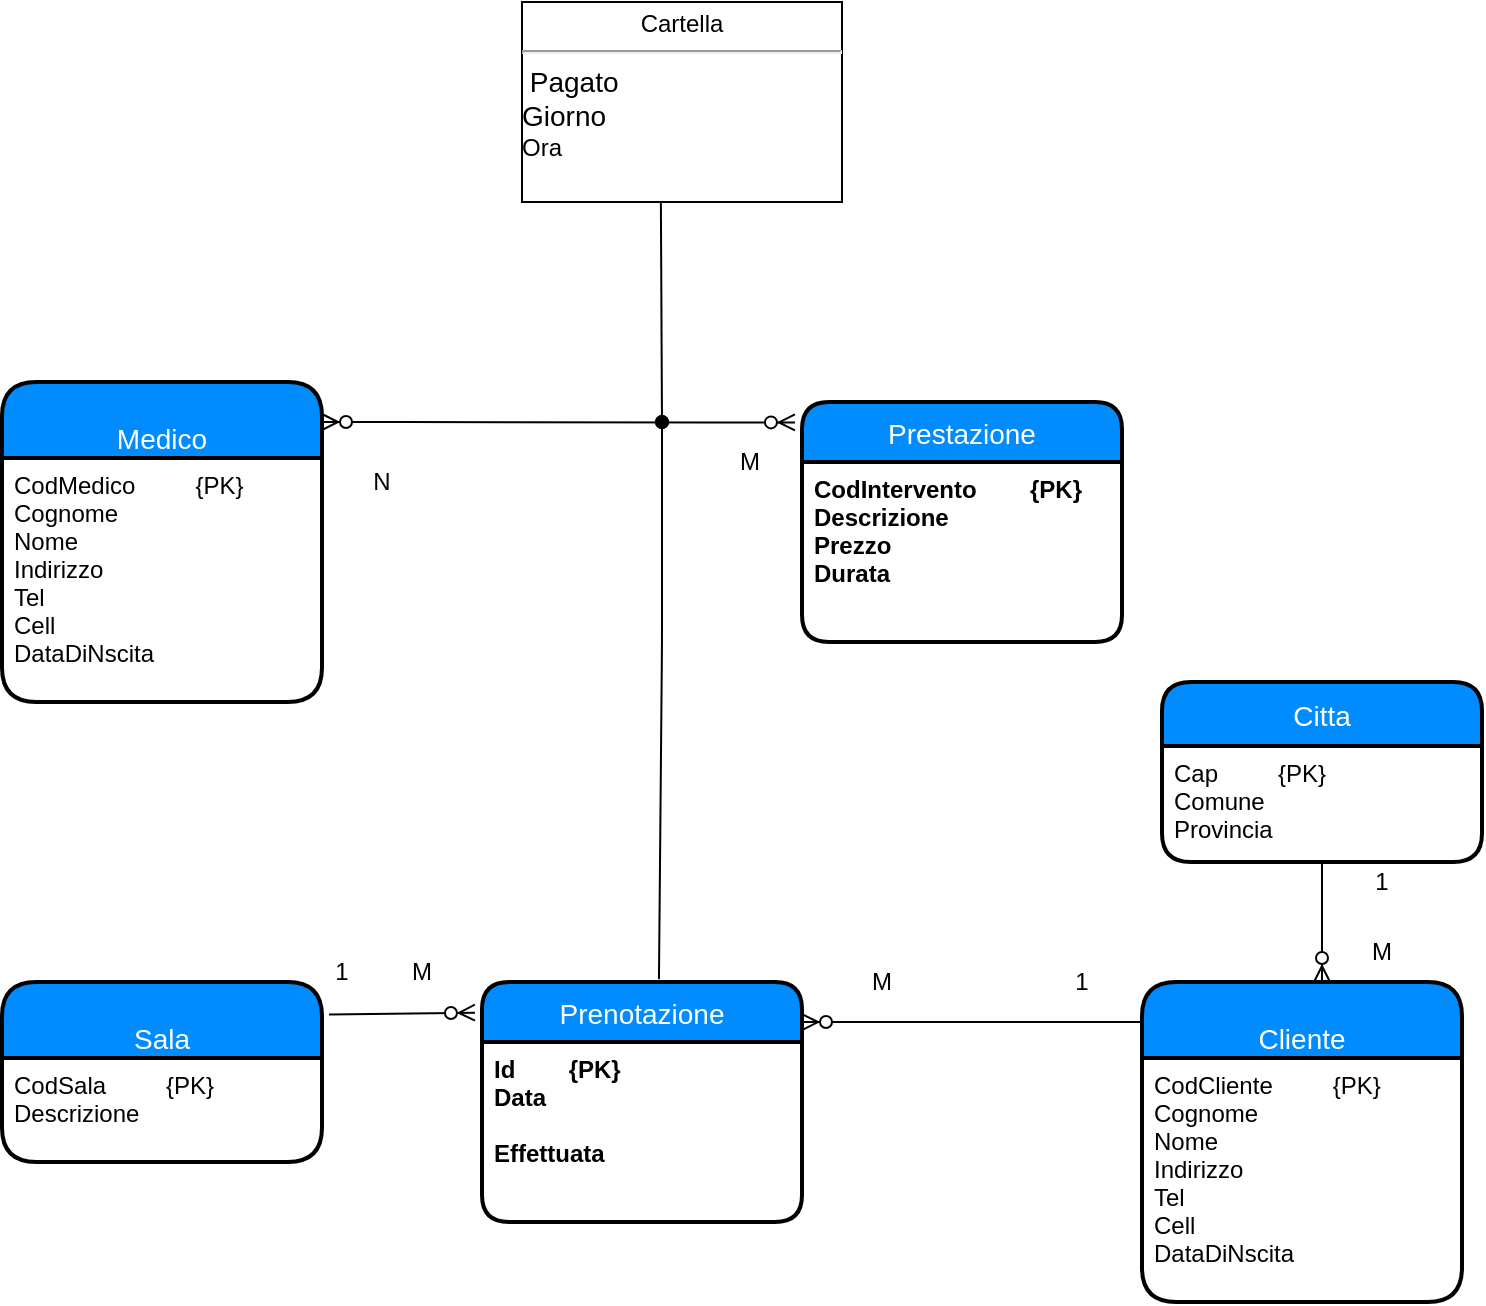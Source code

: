 <mxfile version="18.0.5" type="github">
  <diagram id="L1j2D4mzBUiIxQzNPNXT" name="Page-1">
    <mxGraphModel dx="1502" dy="686" grid="1" gridSize="10" guides="1" tooltips="1" connect="1" arrows="1" fold="1" page="1" pageScale="1" pageWidth="827" pageHeight="1169" math="0" shadow="0">
      <root>
        <mxCell id="0" />
        <mxCell id="1" parent="0" />
        <mxCell id="G56ryyFdqMxWQ_o4h2ej-4" value="Prestazione" style="swimlane;childLayout=stackLayout;horizontal=1;startSize=30;horizontalStack=0;fillColor=#008cff;fontColor=#FFFFFF;rounded=1;fontSize=14;fontStyle=0;strokeWidth=2;resizeParent=0;resizeLast=1;shadow=0;dashed=0;align=center;" parent="1" vertex="1">
          <mxGeometry x="440" y="310" width="160" height="120" as="geometry" />
        </mxCell>
        <mxCell id="G56ryyFdqMxWQ_o4h2ej-5" value="CodIntervento        {PK}&#xa;Descrizione&#xa;Prezzo&#xa;Durata" style="align=left;strokeColor=none;fillColor=none;spacingLeft=4;fontSize=12;verticalAlign=top;resizable=0;rotatable=0;part=1;fontStyle=1" parent="G56ryyFdqMxWQ_o4h2ej-4" vertex="1">
          <mxGeometry y="30" width="160" height="90" as="geometry" />
        </mxCell>
        <mxCell id="G56ryyFdqMxWQ_o4h2ej-6" value="&#xa;Cliente" style="swimlane;childLayout=stackLayout;horizontal=1;startSize=38;horizontalStack=0;fillColor=#008cff;fontColor=#FFFFFF;rounded=1;fontSize=14;fontStyle=0;strokeWidth=2;resizeParent=0;resizeLast=1;shadow=0;dashed=0;align=center;" parent="1" vertex="1">
          <mxGeometry x="610" y="600" width="160" height="160" as="geometry" />
        </mxCell>
        <mxCell id="G56ryyFdqMxWQ_o4h2ej-7" value="CodCliente         {PK}&#xa;Cognome&#xa;Nome&#xa;Indirizzo&#xa;Tel&#xa;Cell&#xa;DataDiNscita&#xa;&#xa;" style="align=left;strokeColor=none;fillColor=none;spacingLeft=4;fontSize=12;verticalAlign=top;resizable=0;rotatable=0;part=1;fontStyle=0" parent="G56ryyFdqMxWQ_o4h2ej-6" vertex="1">
          <mxGeometry y="38" width="160" height="122" as="geometry" />
        </mxCell>
        <mxCell id="G56ryyFdqMxWQ_o4h2ej-8" value="" style="edgeStyle=entityRelationEdgeStyle;fontSize=12;html=1;endArrow=ERzeroToMany;endFill=1;startArrow=ERzeroToMany;exitX=1;exitY=0.125;exitDx=0;exitDy=0;exitPerimeter=0;entryX=-0.022;entryY=0.085;entryDx=0;entryDy=0;entryPerimeter=0;" parent="1" source="T7YAln1bSrvXzUfDDgCb-1" target="G56ryyFdqMxWQ_o4h2ej-4" edge="1">
          <mxGeometry width="100" height="100" relative="1" as="geometry">
            <mxPoint x="180" y="320" as="sourcePoint" />
            <mxPoint x="300" y="320" as="targetPoint" />
          </mxGeometry>
        </mxCell>
        <mxCell id="G56ryyFdqMxWQ_o4h2ej-9" value="" style="endArrow=none;html=1;startArrow=oval;startFill=1;entryX=0.434;entryY=1;entryDx=0;entryDy=0;entryPerimeter=0;" parent="1" target="G56ryyFdqMxWQ_o4h2ej-18" edge="1">
          <mxGeometry width="50" height="50" relative="1" as="geometry">
            <mxPoint x="370" y="320" as="sourcePoint" />
            <mxPoint x="249.5" y="260" as="targetPoint" />
          </mxGeometry>
        </mxCell>
        <mxCell id="G56ryyFdqMxWQ_o4h2ej-10" value="Citta" style="swimlane;childLayout=stackLayout;horizontal=1;startSize=32;horizontalStack=0;fillColor=#008cff;fontColor=#FFFFFF;rounded=1;fontSize=14;fontStyle=0;strokeWidth=2;resizeParent=0;resizeLast=1;shadow=0;dashed=0;align=center;" parent="1" vertex="1">
          <mxGeometry x="620" y="450" width="160" height="90" as="geometry" />
        </mxCell>
        <mxCell id="G56ryyFdqMxWQ_o4h2ej-11" value="Cap         {PK}&#xa;Comune&#xa;Provincia" style="align=left;strokeColor=none;fillColor=none;spacingLeft=4;fontSize=12;verticalAlign=top;resizable=0;rotatable=0;part=1;fontStyle=0" parent="G56ryyFdqMxWQ_o4h2ej-10" vertex="1">
          <mxGeometry y="32" width="160" height="58" as="geometry" />
        </mxCell>
        <mxCell id="G56ryyFdqMxWQ_o4h2ej-12" value="" style="fontSize=12;html=1;endArrow=ERzeroToMany;rounded=1;endFill=1;startFill=1;elbow=vertical;entryX=0.681;entryY=0.008;entryDx=0;entryDy=0;entryPerimeter=0;" parent="1" edge="1">
          <mxGeometry width="100" height="100" relative="1" as="geometry">
            <mxPoint x="700" y="540" as="sourcePoint" />
            <mxPoint x="700" y="600" as="targetPoint" />
          </mxGeometry>
        </mxCell>
        <mxCell id="G56ryyFdqMxWQ_o4h2ej-18" value="&lt;p style=&quot;margin: 4px 0px 0px ; text-align: center&quot;&gt;Cartella&lt;/p&gt;&lt;hr&gt;&lt;div style=&quot;font-size: 14px&quot;&gt;&amp;nbsp;Pagato&lt;/div&gt;&lt;div style=&quot;font-size: 14px&quot;&gt;Giorno&lt;/div&gt;Ora" style="verticalAlign=top;align=left;overflow=fill;fontSize=12;fontFamily=Helvetica;html=1;" parent="1" vertex="1">
          <mxGeometry x="300" y="110" width="160" height="100" as="geometry" />
        </mxCell>
        <mxCell id="G56ryyFdqMxWQ_o4h2ej-19" value="N" style="text;html=1;strokeColor=none;fillColor=none;align=center;verticalAlign=middle;whiteSpace=wrap;rounded=0;" parent="1" vertex="1">
          <mxGeometry x="220" y="340" width="20" height="20" as="geometry" />
        </mxCell>
        <mxCell id="G56ryyFdqMxWQ_o4h2ej-20" value="M" style="text;html=1;strokeColor=none;fillColor=none;align=center;verticalAlign=middle;whiteSpace=wrap;rounded=0;" parent="1" vertex="1">
          <mxGeometry x="404" y="330" width="20" height="20" as="geometry" />
        </mxCell>
        <mxCell id="G56ryyFdqMxWQ_o4h2ej-21" value="1" style="text;html=1;strokeColor=none;fillColor=none;align=center;verticalAlign=middle;whiteSpace=wrap;rounded=0;" parent="1" vertex="1">
          <mxGeometry x="720" y="540" width="20" height="20" as="geometry" />
        </mxCell>
        <mxCell id="G56ryyFdqMxWQ_o4h2ej-22" value="M" style="text;html=1;strokeColor=none;fillColor=none;align=center;verticalAlign=middle;whiteSpace=wrap;rounded=0;" parent="1" vertex="1">
          <mxGeometry x="720" y="575" width="20" height="20" as="geometry" />
        </mxCell>
        <mxCell id="T7YAln1bSrvXzUfDDgCb-1" value="&#xa;Medico" style="swimlane;childLayout=stackLayout;horizontal=1;startSize=38;horizontalStack=0;fillColor=#008cff;fontColor=#FFFFFF;rounded=1;fontSize=14;fontStyle=0;strokeWidth=2;resizeParent=0;resizeLast=1;shadow=0;dashed=0;align=center;" parent="1" vertex="1">
          <mxGeometry x="40" y="300" width="160" height="160" as="geometry" />
        </mxCell>
        <mxCell id="T7YAln1bSrvXzUfDDgCb-2" value="CodMedico         {PK}&#xa;Cognome&#xa;Nome&#xa;Indirizzo&#xa;Tel&#xa;Cell&#xa;DataDiNscita&#xa;&#xa;" style="align=left;strokeColor=none;fillColor=none;spacingLeft=4;fontSize=12;verticalAlign=top;resizable=0;rotatable=0;part=1;fontStyle=0" parent="T7YAln1bSrvXzUfDDgCb-1" vertex="1">
          <mxGeometry y="38" width="160" height="122" as="geometry" />
        </mxCell>
        <mxCell id="T7YAln1bSrvXzUfDDgCb-3" value="" style="fontSize=12;html=1;endArrow=ERzeroToMany;rounded=1;endFill=1;startFill=1;elbow=vertical;exitX=1.022;exitY=0.18;exitDx=0;exitDy=0;exitPerimeter=0;entryX=-0.022;entryY=0.128;entryDx=0;entryDy=0;entryPerimeter=0;" parent="1" source="P5sWvy1uf68khmVUnmsY-1" target="P5sWvy1uf68khmVUnmsY-7" edge="1">
          <mxGeometry width="100" height="100" relative="1" as="geometry">
            <mxPoint x="229" y="595" as="sourcePoint" />
            <mxPoint x="229" y="655" as="targetPoint" />
          </mxGeometry>
        </mxCell>
        <mxCell id="P5sWvy1uf68khmVUnmsY-1" value="&#xa;Sala" style="swimlane;childLayout=stackLayout;horizontal=1;startSize=38;horizontalStack=0;fillColor=#008cff;fontColor=#FFFFFF;rounded=1;fontSize=14;fontStyle=0;strokeWidth=2;resizeParent=0;resizeLast=1;shadow=0;dashed=0;align=center;" parent="1" vertex="1">
          <mxGeometry x="40" y="600" width="160" height="90" as="geometry" />
        </mxCell>
        <mxCell id="P5sWvy1uf68khmVUnmsY-2" value="CodSala         {PK}&#xa;Descrizione&#xa;&#xa;" style="align=left;strokeColor=none;fillColor=none;spacingLeft=4;fontSize=12;verticalAlign=top;resizable=0;rotatable=0;part=1;fontStyle=0" parent="P5sWvy1uf68khmVUnmsY-1" vertex="1">
          <mxGeometry y="38" width="160" height="52" as="geometry" />
        </mxCell>
        <mxCell id="P5sWvy1uf68khmVUnmsY-3" value="" style="fontSize=12;html=1;endArrow=oval;rounded=1;endFill=1;startFill=1;elbow=vertical;exitX=0.553;exitY=-0.012;exitDx=0;exitDy=0;exitPerimeter=0;" parent="1" source="P5sWvy1uf68khmVUnmsY-7" edge="1">
          <mxGeometry width="100" height="100" relative="1" as="geometry">
            <mxPoint x="370" y="590" as="sourcePoint" />
            <mxPoint x="370" y="320" as="targetPoint" />
            <Array as="points">
              <mxPoint x="370" y="430" />
            </Array>
          </mxGeometry>
        </mxCell>
        <mxCell id="P5sWvy1uf68khmVUnmsY-7" value="Prenotazione" style="swimlane;childLayout=stackLayout;horizontal=1;startSize=30;horizontalStack=0;fillColor=#008cff;fontColor=#FFFFFF;rounded=1;fontSize=14;fontStyle=0;strokeWidth=2;resizeParent=0;resizeLast=1;shadow=0;dashed=0;align=center;" parent="1" vertex="1">
          <mxGeometry x="280" y="600" width="160" height="120" as="geometry" />
        </mxCell>
        <mxCell id="P5sWvy1uf68khmVUnmsY-8" value="Id        {PK}&#xa;Data&#xa;&#xa;Effettuata" style="align=left;strokeColor=none;fillColor=none;spacingLeft=4;fontSize=12;verticalAlign=top;resizable=0;rotatable=0;part=1;fontStyle=1" parent="P5sWvy1uf68khmVUnmsY-7" vertex="1">
          <mxGeometry y="30" width="160" height="90" as="geometry" />
        </mxCell>
        <mxCell id="P5sWvy1uf68khmVUnmsY-11" value="1" style="text;html=1;strokeColor=none;fillColor=none;align=center;verticalAlign=middle;whiteSpace=wrap;rounded=0;" parent="1" vertex="1">
          <mxGeometry x="200" y="585" width="20" height="20" as="geometry" />
        </mxCell>
        <mxCell id="P5sWvy1uf68khmVUnmsY-12" value="M" style="text;html=1;strokeColor=none;fillColor=none;align=center;verticalAlign=middle;whiteSpace=wrap;rounded=0;" parent="1" vertex="1">
          <mxGeometry x="240" y="585" width="20" height="20" as="geometry" />
        </mxCell>
        <mxCell id="P5sWvy1uf68khmVUnmsY-13" value="" style="fontSize=12;html=1;endArrow=ERzeroToMany;rounded=1;endFill=1;startFill=1;elbow=vertical;entryX=1;entryY=0.167;entryDx=0;entryDy=0;entryPerimeter=0;" parent="1" target="P5sWvy1uf68khmVUnmsY-7" edge="1">
          <mxGeometry width="100" height="100" relative="1" as="geometry">
            <mxPoint x="610" y="620" as="sourcePoint" />
            <mxPoint x="450" y="620" as="targetPoint" />
          </mxGeometry>
        </mxCell>
        <mxCell id="P5sWvy1uf68khmVUnmsY-14" value="1" style="text;html=1;strokeColor=none;fillColor=none;align=center;verticalAlign=middle;whiteSpace=wrap;rounded=0;" parent="1" vertex="1">
          <mxGeometry x="570" y="590" width="20" height="20" as="geometry" />
        </mxCell>
        <mxCell id="P5sWvy1uf68khmVUnmsY-15" value="M" style="text;html=1;strokeColor=none;fillColor=none;align=center;verticalAlign=middle;whiteSpace=wrap;rounded=0;" parent="1" vertex="1">
          <mxGeometry x="470" y="590" width="20" height="20" as="geometry" />
        </mxCell>
      </root>
    </mxGraphModel>
  </diagram>
</mxfile>
